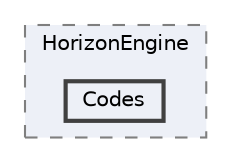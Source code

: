digraph "C:/shortPath/28_11_HGE/HorizonEngine2D/HorizonEngine/src/HorizonEngine/Codes"
{
 // LATEX_PDF_SIZE
  bgcolor="transparent";
  edge [fontname=Helvetica,fontsize=10,labelfontname=Helvetica,labelfontsize=10];
  node [fontname=Helvetica,fontsize=10,shape=box,height=0.2,width=0.4];
  compound=true
  subgraph clusterdir_7d00ba20b32cebfbf7d38294c84d3a1f {
    graph [ bgcolor="#edf0f7", pencolor="grey50", label="HorizonEngine", fontname=Helvetica,fontsize=10 style="filled,dashed", URL="dir_7d00ba20b32cebfbf7d38294c84d3a1f.html",tooltip=""]
  dir_1780c61adbecc4757c7707ed8ec67656 [label="Codes", fillcolor="#edf0f7", color="grey25", style="filled,bold", URL="dir_1780c61adbecc4757c7707ed8ec67656.html",tooltip=""];
  }
}
